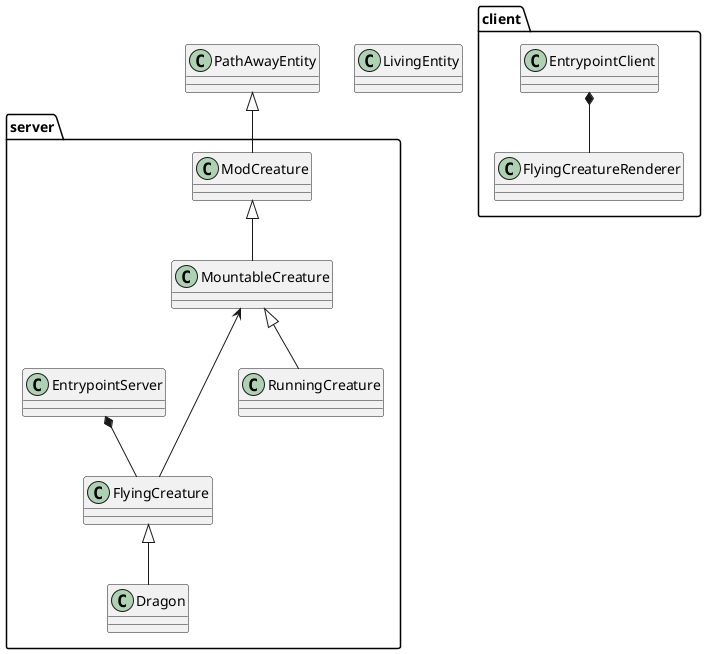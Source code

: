 @startuml

class PathAwayEntity
class LivingEntity

package client {
    class FlyingCreatureRenderer
    class EntrypointClient
}

package server {
    class ModCreature
    class MountableCreature
    class FlyingCreature 
    class RunningCreature
    class EntrypointServer
    class Dragon
}

MountableCreature <--- FlyingCreature
ModCreature <|-- MountableCreature
MountableCreature <|-- RunningCreature
PathAwayEntity <|-- ModCreature
EntrypointServer *-- FlyingCreature
EntrypointClient *-- FlyingCreatureRenderer
FlyingCreature <|-- Dragon
@enduml